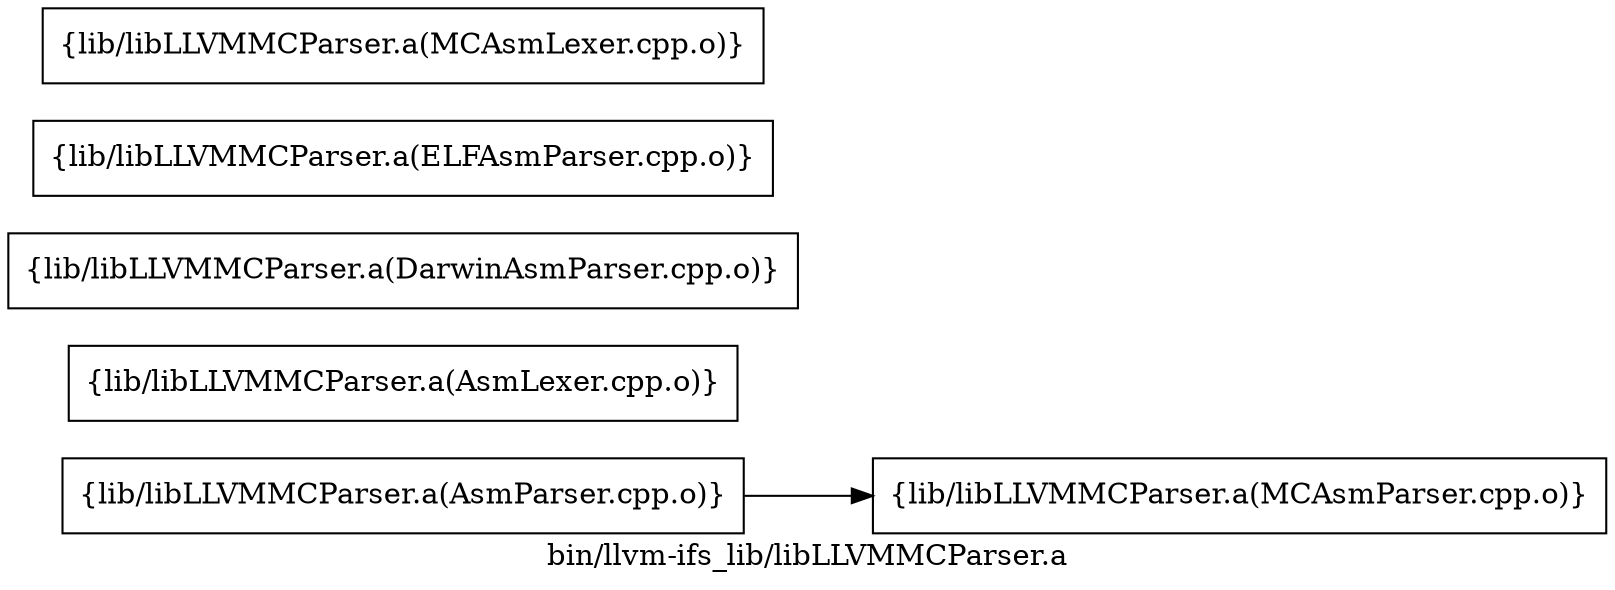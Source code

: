 digraph "bin/llvm-ifs_lib/libLLVMMCParser.a" {
	label="bin/llvm-ifs_lib/libLLVMMCParser.a";
	rankdir=LR;
	{ rank=same; Node0x55ffef7a66f8;  }

	Node0x55ffef7a66f8 [shape=record,shape=box,group=0,label="{lib/libLLVMMCParser.a(AsmParser.cpp.o)}"];
	Node0x55ffef7a66f8 -> Node0x55ffef7adef8;
	Node0x55ffef7adef8 [shape=record,shape=box,group=0,label="{lib/libLLVMMCParser.a(MCAsmParser.cpp.o)}"];
	Node0x55ffef7a7058 [shape=record,shape=box,group=0,label="{lib/libLLVMMCParser.a(AsmLexer.cpp.o)}"];
	Node0x55ffef7a9d58 [shape=record,shape=box,group=0,label="{lib/libLLVMMCParser.a(DarwinAsmParser.cpp.o)}"];
	Node0x55ffef7aaac8 [shape=record,shape=box,group=0,label="{lib/libLLVMMCParser.a(ELFAsmParser.cpp.o)}"];
	Node0x55ffef7ae1c8 [shape=record,shape=box,group=0,label="{lib/libLLVMMCParser.a(MCAsmLexer.cpp.o)}"];
}
